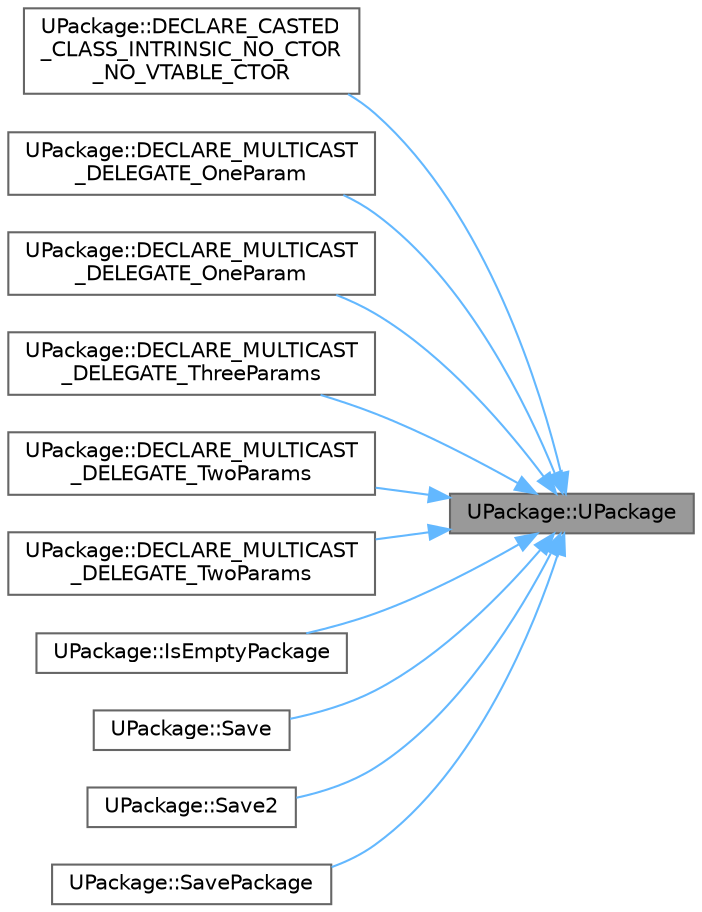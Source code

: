 digraph "UPackage::UPackage"
{
 // INTERACTIVE_SVG=YES
 // LATEX_PDF_SIZE
  bgcolor="transparent";
  edge [fontname=Helvetica,fontsize=10,labelfontname=Helvetica,labelfontsize=10];
  node [fontname=Helvetica,fontsize=10,shape=box,height=0.2,width=0.4];
  rankdir="RL";
  Node1 [id="Node000001",label="UPackage::UPackage",height=0.2,width=0.4,color="gray40", fillcolor="grey60", style="filled", fontcolor="black",tooltip=" "];
  Node1 -> Node2 [id="edge1_Node000001_Node000002",dir="back",color="steelblue1",style="solid",tooltip=" "];
  Node2 [id="Node000002",label="UPackage::DECLARE_CASTED\l_CLASS_INTRINSIC_NO_CTOR\l_NO_VTABLE_CTOR",height=0.2,width=0.4,color="grey40", fillcolor="white", style="filled",URL="$da/d4a/classUPackage.html#a2819d8b1ba7da37e3623efd754390300",tooltip="DO NOT USE."];
  Node1 -> Node3 [id="edge2_Node000001_Node000003",dir="back",color="steelblue1",style="solid",tooltip=" "];
  Node3 [id="Node000003",label="UPackage::DECLARE_MULTICAST\l_DELEGATE_OneParam",height=0.2,width=0.4,color="grey40", fillcolor="white", style="filled",URL="$da/d4a/classUPackage.html#adf1fee1dc4a9f1a23fe6992ac6ada43e",tooltip="delegate type for package dirty state events."];
  Node1 -> Node4 [id="edge3_Node000001_Node000004",dir="back",color="steelblue1",style="solid",tooltip=" "];
  Node4 [id="Node000004",label="UPackage::DECLARE_MULTICAST\l_DELEGATE_OneParam",height=0.2,width=0.4,color="grey40", fillcolor="white", style="filled",URL="$da/d4a/classUPackage.html#a831caeea6fafa769173a9a60600bca9e",tooltip="delegate type for when a package is about to be saved"];
  Node1 -> Node5 [id="edge4_Node000001_Node000005",dir="back",color="steelblue1",style="solid",tooltip=" "];
  Node5 [id="Node000005",label="UPackage::DECLARE_MULTICAST\l_DELEGATE_ThreeParams",height=0.2,width=0.4,color="grey40", fillcolor="white", style="filled",URL="$da/d4a/classUPackage.html#ad00ced7cab0a20274628a009d588449c",tooltip="delegate type for package saved events ( Params: const FString& PackageFileName, UObject* Outer,..."];
  Node1 -> Node6 [id="edge5_Node000001_Node000006",dir="back",color="steelblue1",style="solid",tooltip=" "];
  Node6 [id="Node000006",label="UPackage::DECLARE_MULTICAST\l_DELEGATE_TwoParams",height=0.2,width=0.4,color="grey40", fillcolor="white", style="filled",URL="$da/d4a/classUPackage.html#ab77b53ad10f25215d5c87006c7a962f4",tooltip="delegate type for when a package is marked as dirty via UObjectBaseUtility::MarkPackageDirty ( Params..."];
  Node1 -> Node7 [id="edge6_Node000001_Node000007",dir="back",color="steelblue1",style="solid",tooltip=" "];
  Node7 [id="Node000007",label="UPackage::DECLARE_MULTICAST\l_DELEGATE_TwoParams",height=0.2,width=0.4,color="grey40", fillcolor="white", style="filled",URL="$da/d4a/classUPackage.html#a5b005b5c54c7406420bf8700d5446fcd",tooltip="delegate type for when a package is about to be saved"];
  Node1 -> Node8 [id="edge7_Node000001_Node000008",dir="back",color="steelblue1",style="solid",tooltip=" "];
  Node8 [id="Node000008",label="UPackage::IsEmptyPackage",height=0.2,width=0.4,color="grey40", fillcolor="white", style="filled",URL="$da/d4a/classUPackage.html#a720aa8970f84eb7a2e9496f14fae25e3",tooltip="Determines if a package contains no more assets."];
  Node1 -> Node9 [id="edge8_Node000001_Node000009",dir="back",color="steelblue1",style="solid",tooltip=" "];
  Node9 [id="Node000009",label="UPackage::Save",height=0.2,width=0.4,color="grey40", fillcolor="white", style="filled",URL="$da/d4a/classUPackage.html#a28350fdcbaf66fa75b9e9299148df981",tooltip="Save one specific object (along with any objects it references contained within the same Outer) into ..."];
  Node1 -> Node10 [id="edge9_Node000001_Node000010",dir="back",color="steelblue1",style="solid",tooltip=" "];
  Node10 [id="Node000010",label="UPackage::Save2",height=0.2,width=0.4,color="grey40", fillcolor="white", style="filled",URL="$da/d4a/classUPackage.html#a473c2c26aec9d711fd2d18bd89eba7cd",tooltip=" "];
  Node1 -> Node11 [id="edge10_Node000001_Node000011",dir="back",color="steelblue1",style="solid",tooltip=" "];
  Node11 [id="Node000011",label="UPackage::SavePackage",height=0.2,width=0.4,color="grey40", fillcolor="white", style="filled",URL="$da/d4a/classUPackage.html#a3a6fe2ed29fc5d9d730838c6ee8d31c3",tooltip="Save one specific object (along with any objects it references contained within the same Outer) into ..."];
}
